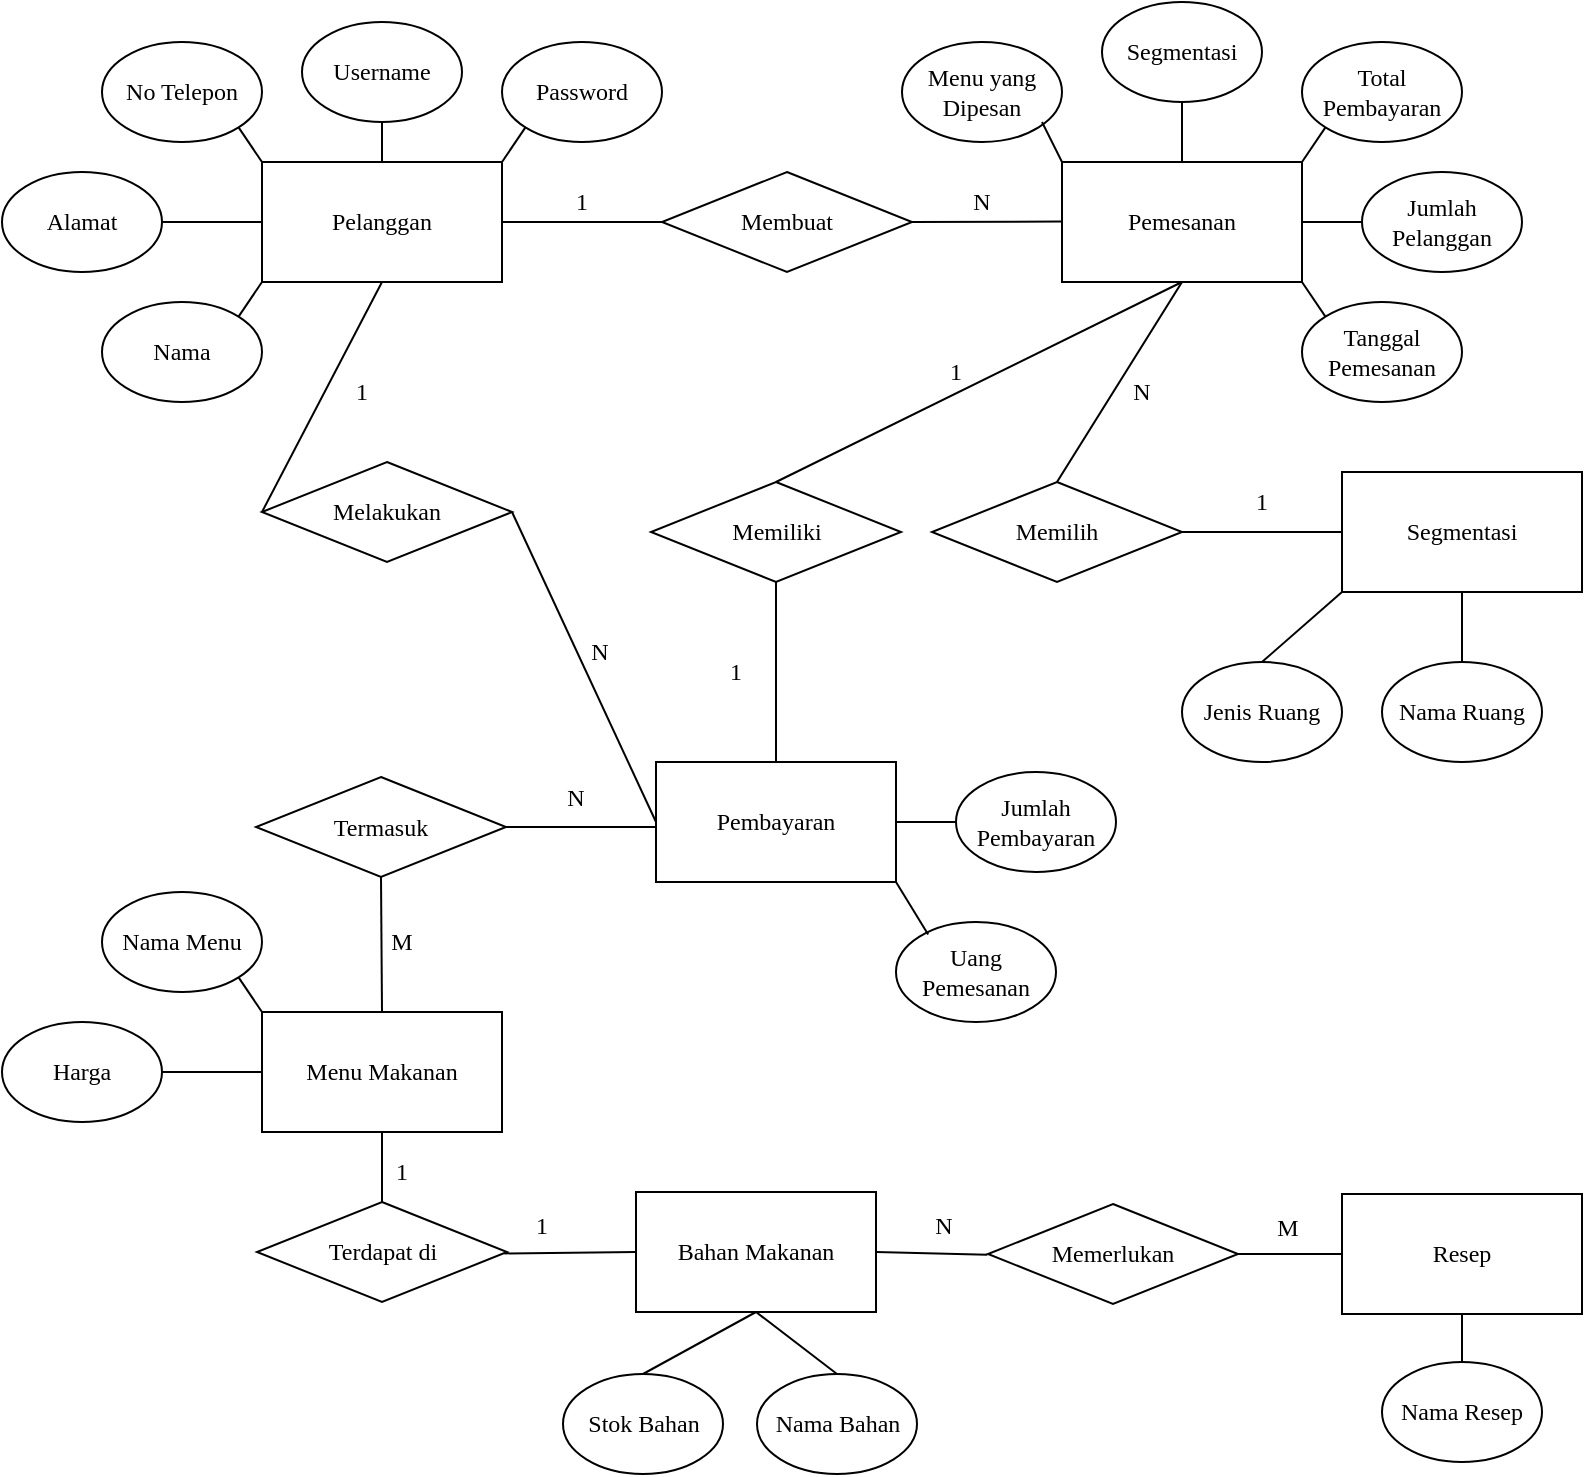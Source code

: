 <mxfile version="24.7.6">
  <diagram name="Page-1" id="XgMaJiu5k2uLsrTz-1s5">
    <mxGraphModel dx="1965" dy="1138" grid="1" gridSize="10" guides="1" tooltips="1" connect="1" arrows="1" fold="1" page="1" pageScale="1" pageWidth="850" pageHeight="1100" background="#ffffff" math="0" shadow="0">
      <root>
        <mxCell id="0" />
        <mxCell id="1" parent="0" />
        <mxCell id="AaVORian29EVXGcKiA-S-1" value="Pelanggan" style="rounded=0;whiteSpace=wrap;html=1;fontFamily=Times New Roman;" vertex="1" parent="1">
          <mxGeometry x="160" y="210" width="120" height="60" as="geometry" />
        </mxCell>
        <mxCell id="AaVORian29EVXGcKiA-S-3" value="Nama" style="ellipse;whiteSpace=wrap;html=1;fontFamily=Times New Roman;" vertex="1" parent="1">
          <mxGeometry x="80" y="280" width="80" height="50" as="geometry" />
        </mxCell>
        <mxCell id="AaVORian29EVXGcKiA-S-4" value="Alamat" style="ellipse;whiteSpace=wrap;html=1;fontFamily=Times New Roman;" vertex="1" parent="1">
          <mxGeometry x="30" y="215" width="80" height="50" as="geometry" />
        </mxCell>
        <mxCell id="AaVORian29EVXGcKiA-S-5" value="No Telepon" style="ellipse;whiteSpace=wrap;html=1;fontFamily=Times New Roman;" vertex="1" parent="1">
          <mxGeometry x="80" y="150" width="80" height="50" as="geometry" />
        </mxCell>
        <mxCell id="AaVORian29EVXGcKiA-S-6" value="Username" style="ellipse;whiteSpace=wrap;html=1;fontFamily=Times New Roman;" vertex="1" parent="1">
          <mxGeometry x="180" y="140" width="80" height="50" as="geometry" />
        </mxCell>
        <mxCell id="AaVORian29EVXGcKiA-S-7" value="Password" style="ellipse;whiteSpace=wrap;html=1;fontFamily=Times New Roman;" vertex="1" parent="1">
          <mxGeometry x="280" y="150" width="80" height="50" as="geometry" />
        </mxCell>
        <mxCell id="AaVORian29EVXGcKiA-S-8" value="Pemesanan" style="rounded=0;whiteSpace=wrap;html=1;fontFamily=Times New Roman;" vertex="1" parent="1">
          <mxGeometry x="560" y="210" width="120" height="60" as="geometry" />
        </mxCell>
        <mxCell id="AaVORian29EVXGcKiA-S-10" value="Tanggal Pemesanan" style="ellipse;whiteSpace=wrap;html=1;fontFamily=Times New Roman;" vertex="1" parent="1">
          <mxGeometry x="680" y="280" width="80" height="50" as="geometry" />
        </mxCell>
        <mxCell id="AaVORian29EVXGcKiA-S-11" value="Jumlah Pelanggan" style="ellipse;whiteSpace=wrap;html=1;fontFamily=Times New Roman;" vertex="1" parent="1">
          <mxGeometry x="710" y="215" width="80" height="50" as="geometry" />
        </mxCell>
        <mxCell id="AaVORian29EVXGcKiA-S-12" value="Menu yang Dipesan" style="ellipse;whiteSpace=wrap;html=1;fontFamily=Times New Roman;" vertex="1" parent="1">
          <mxGeometry x="480" y="150" width="80" height="50" as="geometry" />
        </mxCell>
        <mxCell id="AaVORian29EVXGcKiA-S-13" value="Segmentasi" style="ellipse;whiteSpace=wrap;html=1;fontFamily=Times New Roman;" vertex="1" parent="1">
          <mxGeometry x="580" y="130" width="80" height="50" as="geometry" />
        </mxCell>
        <mxCell id="AaVORian29EVXGcKiA-S-14" value="Total Pembayaran" style="ellipse;whiteSpace=wrap;html=1;fontFamily=Times New Roman;" vertex="1" parent="1">
          <mxGeometry x="680" y="150" width="80" height="50" as="geometry" />
        </mxCell>
        <mxCell id="AaVORian29EVXGcKiA-S-15" value="Menu Makanan" style="rounded=0;whiteSpace=wrap;html=1;fontFamily=Times New Roman;" vertex="1" parent="1">
          <mxGeometry x="160" y="635" width="120" height="60" as="geometry" />
        </mxCell>
        <mxCell id="AaVORian29EVXGcKiA-S-17" value="Harga" style="ellipse;whiteSpace=wrap;html=1;fontFamily=Times New Roman;" vertex="1" parent="1">
          <mxGeometry x="30" y="640" width="80" height="50" as="geometry" />
        </mxCell>
        <mxCell id="AaVORian29EVXGcKiA-S-18" value="Nama Menu" style="ellipse;whiteSpace=wrap;html=1;fontFamily=Times New Roman;" vertex="1" parent="1">
          <mxGeometry x="80" y="575" width="80" height="50" as="geometry" />
        </mxCell>
        <mxCell id="AaVORian29EVXGcKiA-S-19" value="Resep" style="rounded=0;whiteSpace=wrap;html=1;fontFamily=Times New Roman;" vertex="1" parent="1">
          <mxGeometry x="700" y="726" width="120" height="60" as="geometry" />
        </mxCell>
        <mxCell id="AaVORian29EVXGcKiA-S-21" value="Nama Resep" style="ellipse;whiteSpace=wrap;html=1;fontFamily=Times New Roman;" vertex="1" parent="1">
          <mxGeometry x="720" y="810" width="80" height="50" as="geometry" />
        </mxCell>
        <mxCell id="AaVORian29EVXGcKiA-S-22" value="Bahan Makanan" style="rounded=0;whiteSpace=wrap;html=1;fontFamily=Times New Roman;" vertex="1" parent="1">
          <mxGeometry x="347" y="725" width="120" height="60" as="geometry" />
        </mxCell>
        <mxCell id="AaVORian29EVXGcKiA-S-23" value="Pembayaran" style="rounded=0;whiteSpace=wrap;html=1;fontFamily=Times New Roman;" vertex="1" parent="1">
          <mxGeometry x="357" y="510" width="120" height="60" as="geometry" />
        </mxCell>
        <mxCell id="AaVORian29EVXGcKiA-S-24" value="Nama Bahan" style="ellipse;whiteSpace=wrap;html=1;fontFamily=Times New Roman;" vertex="1" parent="1">
          <mxGeometry x="407.5" y="816" width="80" height="50" as="geometry" />
        </mxCell>
        <mxCell id="AaVORian29EVXGcKiA-S-25" value="Stok Bahan" style="ellipse;whiteSpace=wrap;html=1;fontFamily=Times New Roman;" vertex="1" parent="1">
          <mxGeometry x="310.5" y="816" width="80" height="50" as="geometry" />
        </mxCell>
        <mxCell id="AaVORian29EVXGcKiA-S-26" value="Jumlah Pembayaran" style="ellipse;whiteSpace=wrap;html=1;fontFamily=Times New Roman;" vertex="1" parent="1">
          <mxGeometry x="507" y="515" width="80" height="50" as="geometry" />
        </mxCell>
        <mxCell id="AaVORian29EVXGcKiA-S-27" value="Uang Pemesanan" style="ellipse;whiteSpace=wrap;html=1;fontFamily=Times New Roman;" vertex="1" parent="1">
          <mxGeometry x="477" y="590" width="80" height="50" as="geometry" />
        </mxCell>
        <mxCell id="AaVORian29EVXGcKiA-S-41" value="" style="endArrow=none;html=1;rounded=0;entryX=0;entryY=1;entryDx=0;entryDy=0;exitX=1;exitY=0;exitDx=0;exitDy=0;fontFamily=Times New Roman;" edge="1" parent="1" source="AaVORian29EVXGcKiA-S-3" target="AaVORian29EVXGcKiA-S-1">
          <mxGeometry width="50" height="50" relative="1" as="geometry">
            <mxPoint x="100" y="290" as="sourcePoint" />
            <mxPoint x="150" y="240" as="targetPoint" />
          </mxGeometry>
        </mxCell>
        <mxCell id="AaVORian29EVXGcKiA-S-42" value="" style="endArrow=none;html=1;rounded=0;exitX=1;exitY=0.5;exitDx=0;exitDy=0;entryX=0;entryY=0.5;entryDx=0;entryDy=0;fontFamily=Times New Roman;" edge="1" parent="1" source="AaVORian29EVXGcKiA-S-4" target="AaVORian29EVXGcKiA-S-1">
          <mxGeometry width="50" height="50" relative="1" as="geometry">
            <mxPoint x="100" y="290" as="sourcePoint" />
            <mxPoint x="150" y="240" as="targetPoint" />
          </mxGeometry>
        </mxCell>
        <mxCell id="AaVORian29EVXGcKiA-S-43" value="" style="endArrow=none;html=1;rounded=0;exitX=1;exitY=1;exitDx=0;exitDy=0;entryX=0;entryY=0;entryDx=0;entryDy=0;fontFamily=Times New Roman;" edge="1" parent="1" source="AaVORian29EVXGcKiA-S-5" target="AaVORian29EVXGcKiA-S-1">
          <mxGeometry width="50" height="50" relative="1" as="geometry">
            <mxPoint x="100" y="290" as="sourcePoint" />
            <mxPoint x="150" y="240" as="targetPoint" />
          </mxGeometry>
        </mxCell>
        <mxCell id="AaVORian29EVXGcKiA-S-44" value="" style="endArrow=none;html=1;rounded=0;exitX=0.5;exitY=1;exitDx=0;exitDy=0;entryX=0.5;entryY=0;entryDx=0;entryDy=0;fontFamily=Times New Roman;" edge="1" parent="1" source="AaVORian29EVXGcKiA-S-6" target="AaVORian29EVXGcKiA-S-1">
          <mxGeometry width="50" height="50" relative="1" as="geometry">
            <mxPoint x="100" y="290" as="sourcePoint" />
            <mxPoint x="150" y="240" as="targetPoint" />
          </mxGeometry>
        </mxCell>
        <mxCell id="AaVORian29EVXGcKiA-S-45" value="" style="endArrow=none;html=1;rounded=0;exitX=1;exitY=0;exitDx=0;exitDy=0;entryX=0;entryY=1;entryDx=0;entryDy=0;fontFamily=Times New Roman;" edge="1" parent="1" source="AaVORian29EVXGcKiA-S-1" target="AaVORian29EVXGcKiA-S-7">
          <mxGeometry width="50" height="50" relative="1" as="geometry">
            <mxPoint x="220" y="290" as="sourcePoint" />
            <mxPoint x="270" y="240" as="targetPoint" />
          </mxGeometry>
        </mxCell>
        <mxCell id="AaVORian29EVXGcKiA-S-46" value="" style="endArrow=none;html=1;rounded=0;exitX=0;exitY=0;exitDx=0;exitDy=0;entryX=1;entryY=1;entryDx=0;entryDy=0;fontFamily=Times New Roman;" edge="1" parent="1" source="AaVORian29EVXGcKiA-S-15" target="AaVORian29EVXGcKiA-S-18">
          <mxGeometry width="50" height="50" relative="1" as="geometry">
            <mxPoint x="80" y="395" as="sourcePoint" />
            <mxPoint x="130" y="345" as="targetPoint" />
          </mxGeometry>
        </mxCell>
        <mxCell id="AaVORian29EVXGcKiA-S-47" value="" style="endArrow=none;html=1;rounded=0;exitX=1;exitY=0.5;exitDx=0;exitDy=0;entryX=0;entryY=0.5;entryDx=0;entryDy=0;fontFamily=Times New Roman;" edge="1" parent="1" source="AaVORian29EVXGcKiA-S-17" target="AaVORian29EVXGcKiA-S-15">
          <mxGeometry width="50" height="50" relative="1" as="geometry">
            <mxPoint x="80" y="485" as="sourcePoint" />
            <mxPoint x="130" y="435" as="targetPoint" />
          </mxGeometry>
        </mxCell>
        <mxCell id="AaVORian29EVXGcKiA-S-49" value="" style="endArrow=none;html=1;rounded=0;exitX=0.5;exitY=0;exitDx=0;exitDy=0;entryX=0.5;entryY=1;entryDx=0;entryDy=0;fontFamily=Times New Roman;" edge="1" parent="1" source="AaVORian29EVXGcKiA-S-21" target="AaVORian29EVXGcKiA-S-19">
          <mxGeometry width="50" height="50" relative="1" as="geometry">
            <mxPoint x="779.77" y="806" as="sourcePoint" />
            <mxPoint x="779.77" y="786" as="targetPoint" />
          </mxGeometry>
        </mxCell>
        <mxCell id="AaVORian29EVXGcKiA-S-50" value="" style="endArrow=none;html=1;rounded=0;exitX=1;exitY=1;exitDx=0;exitDy=0;entryX=0;entryY=0;entryDx=0;entryDy=0;fontFamily=Times New Roman;" edge="1" parent="1" source="AaVORian29EVXGcKiA-S-8" target="AaVORian29EVXGcKiA-S-10">
          <mxGeometry width="50" height="50" relative="1" as="geometry">
            <mxPoint x="850" y="460" as="sourcePoint" />
            <mxPoint x="900" y="410" as="targetPoint" />
          </mxGeometry>
        </mxCell>
        <mxCell id="AaVORian29EVXGcKiA-S-51" value="" style="endArrow=none;html=1;rounded=0;exitX=1;exitY=0.5;exitDx=0;exitDy=0;entryX=0;entryY=0.5;entryDx=0;entryDy=0;fontFamily=Times New Roman;" edge="1" parent="1" source="AaVORian29EVXGcKiA-S-8" target="AaVORian29EVXGcKiA-S-11">
          <mxGeometry width="50" height="50" relative="1" as="geometry">
            <mxPoint x="880" y="380" as="sourcePoint" />
            <mxPoint x="930" y="330" as="targetPoint" />
          </mxGeometry>
        </mxCell>
        <mxCell id="AaVORian29EVXGcKiA-S-52" value="" style="endArrow=none;html=1;rounded=0;exitX=1;exitY=0;exitDx=0;exitDy=0;entryX=0;entryY=1;entryDx=0;entryDy=0;fontFamily=Times New Roman;" edge="1" parent="1" source="AaVORian29EVXGcKiA-S-8" target="AaVORian29EVXGcKiA-S-14">
          <mxGeometry width="50" height="50" relative="1" as="geometry">
            <mxPoint x="880" y="380" as="sourcePoint" />
            <mxPoint x="930" y="330" as="targetPoint" />
          </mxGeometry>
        </mxCell>
        <mxCell id="AaVORian29EVXGcKiA-S-53" value="" style="endArrow=none;html=1;rounded=0;exitX=0.5;exitY=0;exitDx=0;exitDy=0;entryX=0.5;entryY=1;entryDx=0;entryDy=0;fontFamily=Times New Roman;" edge="1" parent="1" source="AaVORian29EVXGcKiA-S-8" target="AaVORian29EVXGcKiA-S-13">
          <mxGeometry width="50" height="50" relative="1" as="geometry">
            <mxPoint x="700" y="270" as="sourcePoint" />
            <mxPoint x="750" y="220" as="targetPoint" />
          </mxGeometry>
        </mxCell>
        <mxCell id="AaVORian29EVXGcKiA-S-54" value="" style="endArrow=none;html=1;rounded=0;exitX=0;exitY=0;exitDx=0;exitDy=0;fontFamily=Times New Roman;" edge="1" parent="1" source="AaVORian29EVXGcKiA-S-8">
          <mxGeometry width="50" height="50" relative="1" as="geometry">
            <mxPoint x="700" y="270" as="sourcePoint" />
            <mxPoint x="550" y="190" as="targetPoint" />
          </mxGeometry>
        </mxCell>
        <mxCell id="AaVORian29EVXGcKiA-S-55" value="" style="endArrow=none;html=1;rounded=0;entryX=1;entryY=1;entryDx=0;entryDy=0;exitX=0.201;exitY=0.124;exitDx=0;exitDy=0;exitPerimeter=0;fontFamily=Times New Roman;" edge="1" parent="1" source="AaVORian29EVXGcKiA-S-27" target="AaVORian29EVXGcKiA-S-23">
          <mxGeometry width="50" height="50" relative="1" as="geometry">
            <mxPoint x="497" y="610" as="sourcePoint" />
            <mxPoint x="547" y="560" as="targetPoint" />
          </mxGeometry>
        </mxCell>
        <mxCell id="AaVORian29EVXGcKiA-S-57" value="" style="endArrow=none;html=1;rounded=0;entryX=0;entryY=0.5;entryDx=0;entryDy=0;exitX=1;exitY=0.5;exitDx=0;exitDy=0;fontFamily=Times New Roman;" edge="1" parent="1" source="AaVORian29EVXGcKiA-S-23" target="AaVORian29EVXGcKiA-S-26">
          <mxGeometry width="50" height="50" relative="1" as="geometry">
            <mxPoint x="497" y="610" as="sourcePoint" />
            <mxPoint x="547" y="560" as="targetPoint" />
          </mxGeometry>
        </mxCell>
        <mxCell id="AaVORian29EVXGcKiA-S-58" value="" style="endArrow=none;html=1;rounded=0;exitX=0.5;exitY=0;exitDx=0;exitDy=0;entryX=0.5;entryY=1;entryDx=0;entryDy=0;fontFamily=Times New Roman;" edge="1" parent="1" source="AaVORian29EVXGcKiA-S-24" target="AaVORian29EVXGcKiA-S-22">
          <mxGeometry width="50" height="50" relative="1" as="geometry">
            <mxPoint x="440.5" y="806" as="sourcePoint" />
            <mxPoint x="490.5" y="756" as="targetPoint" />
          </mxGeometry>
        </mxCell>
        <mxCell id="AaVORian29EVXGcKiA-S-59" value="" style="endArrow=none;html=1;rounded=0;exitX=0.5;exitY=0;exitDx=0;exitDy=0;entryX=0.5;entryY=1;entryDx=0;entryDy=0;fontFamily=Times New Roman;" edge="1" parent="1" source="AaVORian29EVXGcKiA-S-25" target="AaVORian29EVXGcKiA-S-22">
          <mxGeometry width="50" height="50" relative="1" as="geometry">
            <mxPoint x="440.5" y="806" as="sourcePoint" />
            <mxPoint x="490.5" y="756" as="targetPoint" />
          </mxGeometry>
        </mxCell>
        <mxCell id="AaVORian29EVXGcKiA-S-60" value="Membuat" style="rhombus;whiteSpace=wrap;html=1;fontFamily=Times New Roman;" vertex="1" parent="1">
          <mxGeometry x="360" y="215" width="125" height="50" as="geometry" />
        </mxCell>
        <mxCell id="AaVORian29EVXGcKiA-S-61" value="" style="endArrow=none;html=1;rounded=0;exitX=1;exitY=0.5;exitDx=0;exitDy=0;entryX=0;entryY=0.5;entryDx=0;entryDy=0;fontFamily=Times New Roman;" edge="1" parent="1" source="AaVORian29EVXGcKiA-S-1" target="AaVORian29EVXGcKiA-S-60">
          <mxGeometry width="50" height="50" relative="1" as="geometry">
            <mxPoint x="330" y="340" as="sourcePoint" />
            <mxPoint x="380" y="290" as="targetPoint" />
          </mxGeometry>
        </mxCell>
        <mxCell id="AaVORian29EVXGcKiA-S-62" value="" style="endArrow=none;html=1;rounded=0;entryX=0;entryY=0.5;entryDx=0;entryDy=0;exitX=1;exitY=0.5;exitDx=0;exitDy=0;fontFamily=Times New Roman;" edge="1" parent="1" source="AaVORian29EVXGcKiA-S-60">
          <mxGeometry width="50" height="50" relative="1" as="geometry">
            <mxPoint x="490" y="240" as="sourcePoint" />
            <mxPoint x="560" y="239.74" as="targetPoint" />
          </mxGeometry>
        </mxCell>
        <mxCell id="AaVORian29EVXGcKiA-S-63" value="1" style="text;html=1;align=center;verticalAlign=middle;whiteSpace=wrap;rounded=0;fontFamily=Times New Roman;" vertex="1" parent="1">
          <mxGeometry x="290" y="215" width="60" height="30" as="geometry" />
        </mxCell>
        <mxCell id="AaVORian29EVXGcKiA-S-64" value="N" style="text;html=1;align=center;verticalAlign=middle;whiteSpace=wrap;rounded=0;fontFamily=Times New Roman;" vertex="1" parent="1">
          <mxGeometry x="490" y="215" width="60" height="30" as="geometry" />
        </mxCell>
        <mxCell id="AaVORian29EVXGcKiA-S-65" value="Memiliki" style="rhombus;whiteSpace=wrap;html=1;fontFamily=Times New Roman;" vertex="1" parent="1">
          <mxGeometry x="354.5" y="370" width="125" height="50" as="geometry" />
        </mxCell>
        <mxCell id="AaVORian29EVXGcKiA-S-66" value="" style="endArrow=none;html=1;rounded=0;exitX=0.5;exitY=0;exitDx=0;exitDy=0;entryX=0.5;entryY=1;entryDx=0;entryDy=0;fontFamily=Times New Roman;" edge="1" parent="1" source="AaVORian29EVXGcKiA-S-65" target="AaVORian29EVXGcKiA-S-8">
          <mxGeometry width="50" height="50" relative="1" as="geometry">
            <mxPoint x="600" y="340" as="sourcePoint" />
            <mxPoint x="650" y="290" as="targetPoint" />
          </mxGeometry>
        </mxCell>
        <mxCell id="AaVORian29EVXGcKiA-S-67" value="" style="endArrow=none;html=1;rounded=0;exitX=0.5;exitY=1;exitDx=0;exitDy=0;entryX=0.5;entryY=0;entryDx=0;entryDy=0;fontFamily=Times New Roman;" edge="1" parent="1" source="AaVORian29EVXGcKiA-S-65" target="AaVORian29EVXGcKiA-S-23">
          <mxGeometry width="50" height="50" relative="1" as="geometry">
            <mxPoint x="277" y="430" as="sourcePoint" />
            <mxPoint x="449.5" y="100" as="targetPoint" />
          </mxGeometry>
        </mxCell>
        <mxCell id="AaVORian29EVXGcKiA-S-70" value="1" style="text;html=1;align=center;verticalAlign=middle;whiteSpace=wrap;rounded=0;fontFamily=Times New Roman;" vertex="1" parent="1">
          <mxGeometry x="477" y="300" width="60" height="30" as="geometry" />
        </mxCell>
        <mxCell id="AaVORian29EVXGcKiA-S-71" value="1" style="text;html=1;align=center;verticalAlign=middle;whiteSpace=wrap;rounded=0;fontFamily=Times New Roman;" vertex="1" parent="1">
          <mxGeometry x="367" y="450" width="60" height="30" as="geometry" />
        </mxCell>
        <mxCell id="AaVORian29EVXGcKiA-S-75" value="Termasuk" style="rhombus;whiteSpace=wrap;html=1;fontFamily=Times New Roman;" vertex="1" parent="1">
          <mxGeometry x="157" y="517.5" width="125" height="50" as="geometry" />
        </mxCell>
        <mxCell id="AaVORian29EVXGcKiA-S-76" value="" style="endArrow=none;html=1;rounded=0;exitX=0.5;exitY=0;exitDx=0;exitDy=0;entryX=0.5;entryY=1;entryDx=0;entryDy=0;fontFamily=Times New Roman;" edge="1" parent="1" source="AaVORian29EVXGcKiA-S-15" target="AaVORian29EVXGcKiA-S-75">
          <mxGeometry width="50" height="50" relative="1" as="geometry">
            <mxPoint x="77" y="542.5" as="sourcePoint" />
            <mxPoint x="147" y="582.5" as="targetPoint" />
          </mxGeometry>
        </mxCell>
        <mxCell id="AaVORian29EVXGcKiA-S-77" value="" style="endArrow=none;html=1;rounded=0;exitX=1;exitY=0.5;exitDx=0;exitDy=0;entryX=0;entryY=0.5;entryDx=0;entryDy=0;fontFamily=Times New Roman;" edge="1" parent="1" source="AaVORian29EVXGcKiA-S-75">
          <mxGeometry width="50" height="50" relative="1" as="geometry">
            <mxPoint x="267" y="632.5" as="sourcePoint" />
            <mxPoint x="357" y="542.5" as="targetPoint" />
          </mxGeometry>
        </mxCell>
        <mxCell id="AaVORian29EVXGcKiA-S-78" value="N" style="text;html=1;align=center;verticalAlign=middle;whiteSpace=wrap;rounded=0;fontFamily=Times New Roman;" vertex="1" parent="1">
          <mxGeometry x="287" y="512.5" width="60" height="30" as="geometry" />
        </mxCell>
        <mxCell id="AaVORian29EVXGcKiA-S-79" value="M" style="text;html=1;align=center;verticalAlign=middle;whiteSpace=wrap;rounded=0;fontFamily=Times New Roman;" vertex="1" parent="1">
          <mxGeometry x="200" y="585" width="60" height="30" as="geometry" />
        </mxCell>
        <mxCell id="AaVORian29EVXGcKiA-S-80" value="Terdapat di" style="rhombus;whiteSpace=wrap;html=1;fontFamily=Times New Roman;" vertex="1" parent="1">
          <mxGeometry x="157.5" y="730" width="125" height="50" as="geometry" />
        </mxCell>
        <mxCell id="AaVORian29EVXGcKiA-S-81" value="" style="endArrow=none;html=1;rounded=0;exitX=0.5;exitY=0;exitDx=0;exitDy=0;entryX=0.5;entryY=1;entryDx=0;entryDy=0;fontFamily=Times New Roman;" edge="1" parent="1" source="AaVORian29EVXGcKiA-S-80" target="AaVORian29EVXGcKiA-S-15">
          <mxGeometry width="50" height="50" relative="1" as="geometry">
            <mxPoint x="190" y="705" as="sourcePoint" />
            <mxPoint x="240" y="655" as="targetPoint" />
          </mxGeometry>
        </mxCell>
        <mxCell id="AaVORian29EVXGcKiA-S-82" value="" style="endArrow=none;html=1;rounded=0;exitX=0;exitY=0.5;exitDx=0;exitDy=0;entryX=0.187;entryY=0.957;entryDx=0;entryDy=0;entryPerimeter=0;fontFamily=Times New Roman;" edge="1" parent="1" source="AaVORian29EVXGcKiA-S-22" target="AaVORian29EVXGcKiA-S-84">
          <mxGeometry width="50" height="50" relative="1" as="geometry">
            <mxPoint x="350.5" y="650" as="sourcePoint" />
            <mxPoint x="303" y="755" as="targetPoint" />
          </mxGeometry>
        </mxCell>
        <mxCell id="AaVORian29EVXGcKiA-S-83" value="1" style="text;html=1;align=center;verticalAlign=middle;whiteSpace=wrap;rounded=0;fontFamily=Times New Roman;" vertex="1" parent="1">
          <mxGeometry x="200" y="700" width="60" height="30" as="geometry" />
        </mxCell>
        <mxCell id="AaVORian29EVXGcKiA-S-84" value="1" style="text;html=1;align=center;verticalAlign=middle;whiteSpace=wrap;rounded=0;fontFamily=Times New Roman;" vertex="1" parent="1">
          <mxGeometry x="270" y="727" width="60" height="30" as="geometry" />
        </mxCell>
        <mxCell id="AaVORian29EVXGcKiA-S-85" value="Memerlukan" style="rhombus;whiteSpace=wrap;html=1;fontFamily=Times New Roman;" vertex="1" parent="1">
          <mxGeometry x="523" y="731" width="125" height="50" as="geometry" />
        </mxCell>
        <mxCell id="AaVORian29EVXGcKiA-S-86" value="" style="endArrow=none;html=1;rounded=0;exitX=1;exitY=0.5;exitDx=0;exitDy=0;entryX=0.87;entryY=0.979;entryDx=0;entryDy=0;entryPerimeter=0;fontFamily=Times New Roman;" edge="1" parent="1" source="AaVORian29EVXGcKiA-S-22" target="AaVORian29EVXGcKiA-S-88">
          <mxGeometry width="50" height="50" relative="1" as="geometry">
            <mxPoint x="540.5" y="716" as="sourcePoint" />
            <mxPoint x="543.5" y="756" as="targetPoint" />
          </mxGeometry>
        </mxCell>
        <mxCell id="AaVORian29EVXGcKiA-S-87" value="" style="endArrow=none;html=1;rounded=0;exitX=1;exitY=0.5;exitDx=0;exitDy=0;entryX=0;entryY=0.5;entryDx=0;entryDy=0;fontFamily=Times New Roman;" edge="1" parent="1" source="AaVORian29EVXGcKiA-S-85" target="AaVORian29EVXGcKiA-S-19">
          <mxGeometry width="50" height="50" relative="1" as="geometry">
            <mxPoint x="520" y="716" as="sourcePoint" />
            <mxPoint x="720" y="756" as="targetPoint" />
          </mxGeometry>
        </mxCell>
        <mxCell id="AaVORian29EVXGcKiA-S-88" value="N" style="text;html=1;align=center;verticalAlign=middle;whiteSpace=wrap;rounded=0;fontFamily=Times New Roman;" vertex="1" parent="1">
          <mxGeometry x="470.5" y="727" width="60" height="30" as="geometry" />
        </mxCell>
        <mxCell id="AaVORian29EVXGcKiA-S-89" value="M" style="text;html=1;align=center;verticalAlign=middle;whiteSpace=wrap;rounded=0;fontFamily=Times New Roman;" vertex="1" parent="1">
          <mxGeometry x="648" y="731" width="50" height="24" as="geometry" />
        </mxCell>
        <mxCell id="AaVORian29EVXGcKiA-S-90" value="Melakukan" style="rhombus;whiteSpace=wrap;html=1;fontFamily=Times New Roman;" vertex="1" parent="1">
          <mxGeometry x="160" y="360" width="125" height="50" as="geometry" />
        </mxCell>
        <mxCell id="AaVORian29EVXGcKiA-S-91" value="" style="endArrow=none;html=1;rounded=0;exitX=0.5;exitY=1;exitDx=0;exitDy=0;entryX=0;entryY=0.5;entryDx=0;entryDy=0;fontFamily=Times New Roman;" edge="1" parent="1" source="AaVORian29EVXGcKiA-S-1" target="AaVORian29EVXGcKiA-S-90">
          <mxGeometry width="50" height="50" relative="1" as="geometry">
            <mxPoint x="260" y="310" as="sourcePoint" />
            <mxPoint x="310" y="260" as="targetPoint" />
          </mxGeometry>
        </mxCell>
        <mxCell id="AaVORian29EVXGcKiA-S-92" value="" style="endArrow=none;html=1;rounded=0;exitX=1;exitY=0.5;exitDx=0;exitDy=0;entryX=0;entryY=0.5;entryDx=0;entryDy=0;fontFamily=Times New Roman;" edge="1" parent="1" source="AaVORian29EVXGcKiA-S-90" target="AaVORian29EVXGcKiA-S-23">
          <mxGeometry width="50" height="50" relative="1" as="geometry">
            <mxPoint x="197" y="330" as="sourcePoint" />
            <mxPoint x="247" y="280" as="targetPoint" />
          </mxGeometry>
        </mxCell>
        <mxCell id="AaVORian29EVXGcKiA-S-93" value="1" style="text;html=1;align=center;verticalAlign=middle;whiteSpace=wrap;rounded=0;fontFamily=Times New Roman;" vertex="1" parent="1">
          <mxGeometry x="180" y="310" width="60" height="30" as="geometry" />
        </mxCell>
        <mxCell id="AaVORian29EVXGcKiA-S-94" value="N" style="text;html=1;align=center;verticalAlign=middle;whiteSpace=wrap;rounded=0;fontFamily=Times New Roman;" vertex="1" parent="1">
          <mxGeometry x="299" y="440" width="60" height="30" as="geometry" />
        </mxCell>
        <mxCell id="AaVORian29EVXGcKiA-S-95" value="Segmentasi" style="rounded=0;whiteSpace=wrap;html=1;fontFamily=Times New Roman;" vertex="1" parent="1">
          <mxGeometry x="700" y="365" width="120" height="60" as="geometry" />
        </mxCell>
        <mxCell id="AaVORian29EVXGcKiA-S-96" value="Nama Ruang" style="ellipse;whiteSpace=wrap;html=1;fontFamily=Times New Roman;" vertex="1" parent="1">
          <mxGeometry x="720" y="460" width="80" height="50" as="geometry" />
        </mxCell>
        <mxCell id="AaVORian29EVXGcKiA-S-97" value="Jenis Ruang" style="ellipse;whiteSpace=wrap;html=1;fontFamily=Times New Roman;" vertex="1" parent="1">
          <mxGeometry x="620" y="460" width="80" height="50" as="geometry" />
        </mxCell>
        <mxCell id="AaVORian29EVXGcKiA-S-99" value="" style="endArrow=none;html=1;rounded=0;entryX=0.5;entryY=1;entryDx=0;entryDy=0;exitX=0.5;exitY=0;exitDx=0;exitDy=0;fontFamily=Times New Roman;" edge="1" parent="1" source="AaVORian29EVXGcKiA-S-96" target="AaVORian29EVXGcKiA-S-95">
          <mxGeometry width="50" height="50" relative="1" as="geometry">
            <mxPoint x="820" y="520" as="sourcePoint" />
            <mxPoint x="870" y="470" as="targetPoint" />
          </mxGeometry>
        </mxCell>
        <mxCell id="AaVORian29EVXGcKiA-S-100" value="" style="endArrow=none;html=1;rounded=0;exitX=0.5;exitY=0;exitDx=0;exitDy=0;entryX=0;entryY=1;entryDx=0;entryDy=0;fontFamily=Times New Roman;" edge="1" parent="1" source="AaVORian29EVXGcKiA-S-97" target="AaVORian29EVXGcKiA-S-95">
          <mxGeometry width="50" height="50" relative="1" as="geometry">
            <mxPoint x="820" y="520" as="sourcePoint" />
            <mxPoint x="870" y="470" as="targetPoint" />
          </mxGeometry>
        </mxCell>
        <mxCell id="AaVORian29EVXGcKiA-S-101" value="Memilih" style="rhombus;whiteSpace=wrap;html=1;fontFamily=Times New Roman;" vertex="1" parent="1">
          <mxGeometry x="495" y="370" width="125" height="50" as="geometry" />
        </mxCell>
        <mxCell id="AaVORian29EVXGcKiA-S-102" value="" style="endArrow=none;html=1;rounded=0;exitX=0.5;exitY=0;exitDx=0;exitDy=0;entryX=0.5;entryY=1;entryDx=0;entryDy=0;fontFamily=Times New Roman;" edge="1" parent="1" source="AaVORian29EVXGcKiA-S-101" target="AaVORian29EVXGcKiA-S-8">
          <mxGeometry width="50" height="50" relative="1" as="geometry">
            <mxPoint x="810" y="370" as="sourcePoint" />
            <mxPoint x="860" y="320" as="targetPoint" />
          </mxGeometry>
        </mxCell>
        <mxCell id="AaVORian29EVXGcKiA-S-103" value="" style="endArrow=none;html=1;rounded=0;exitX=1;exitY=0.5;exitDx=0;exitDy=0;entryX=0;entryY=0.5;entryDx=0;entryDy=0;fontFamily=Times New Roman;" edge="1" parent="1" source="AaVORian29EVXGcKiA-S-101" target="AaVORian29EVXGcKiA-S-95">
          <mxGeometry width="50" height="50" relative="1" as="geometry">
            <mxPoint x="810" y="370" as="sourcePoint" />
            <mxPoint x="860" y="320" as="targetPoint" />
          </mxGeometry>
        </mxCell>
        <mxCell id="AaVORian29EVXGcKiA-S-104" value="N" style="text;html=1;align=center;verticalAlign=middle;whiteSpace=wrap;rounded=0;fontFamily=Times New Roman;" vertex="1" parent="1">
          <mxGeometry x="570" y="310" width="60" height="30" as="geometry" />
        </mxCell>
        <mxCell id="AaVORian29EVXGcKiA-S-105" value="1" style="text;html=1;align=center;verticalAlign=middle;whiteSpace=wrap;rounded=0;fontFamily=Times New Roman;" vertex="1" parent="1">
          <mxGeometry x="630" y="365" width="60" height="30" as="geometry" />
        </mxCell>
      </root>
    </mxGraphModel>
  </diagram>
</mxfile>
